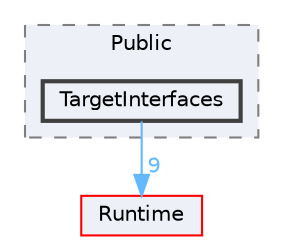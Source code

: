 digraph "TargetInterfaces"
{
 // INTERACTIVE_SVG=YES
 // LATEX_PDF_SIZE
  bgcolor="transparent";
  edge [fontname=Helvetica,fontsize=10,labelfontname=Helvetica,labelfontsize=10];
  node [fontname=Helvetica,fontsize=10,shape=box,height=0.2,width=0.4];
  compound=true
  subgraph clusterdir_d4fdbd3991c612140fe053c3935e29f5 {
    graph [ bgcolor="#edf0f7", pencolor="grey50", label="Public", fontname=Helvetica,fontsize=10 style="filled,dashed", URL="dir_d4fdbd3991c612140fe053c3935e29f5.html",tooltip=""]
  dir_181fc967e5bf55ef6305d12ada87bc3d [label="TargetInterfaces", fillcolor="#edf0f7", color="grey25", style="filled,bold", URL="dir_181fc967e5bf55ef6305d12ada87bc3d.html",tooltip=""];
  }
  dir_7536b172fbd480bfd146a1b1acd6856b [label="Runtime", fillcolor="#edf0f7", color="red", style="filled", URL="dir_7536b172fbd480bfd146a1b1acd6856b.html",tooltip=""];
  dir_181fc967e5bf55ef6305d12ada87bc3d->dir_7536b172fbd480bfd146a1b1acd6856b [headlabel="9", labeldistance=1.5 headhref="dir_001166_000984.html" href="dir_001166_000984.html" color="steelblue1" fontcolor="steelblue1"];
}
